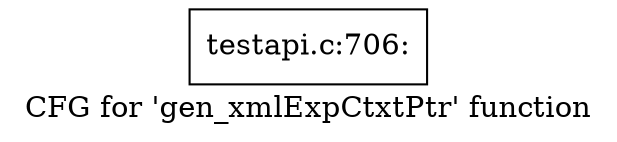 digraph "CFG for 'gen_xmlExpCtxtPtr' function" {
	label="CFG for 'gen_xmlExpCtxtPtr' function";

	Node0x50e4ee0 [shape=record,label="{testapi.c:706:}"];
}
